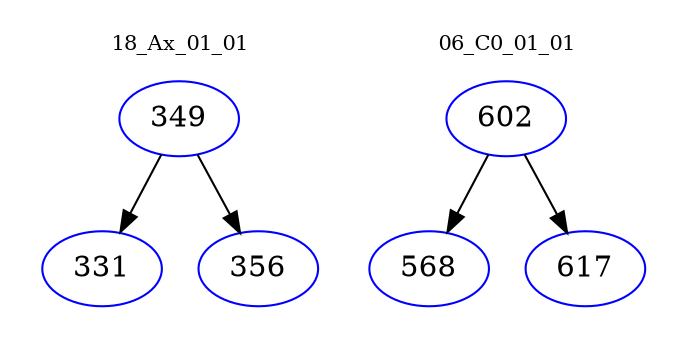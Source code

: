 digraph{
subgraph cluster_0 {
color = white
label = "18_Ax_01_01";
fontsize=10;
T0_349 [label="349", color="blue"]
T0_349 -> T0_331 [color="black"]
T0_331 [label="331", color="blue"]
T0_349 -> T0_356 [color="black"]
T0_356 [label="356", color="blue"]
}
subgraph cluster_1 {
color = white
label = "06_C0_01_01";
fontsize=10;
T1_602 [label="602", color="blue"]
T1_602 -> T1_568 [color="black"]
T1_568 [label="568", color="blue"]
T1_602 -> T1_617 [color="black"]
T1_617 [label="617", color="blue"]
}
}

